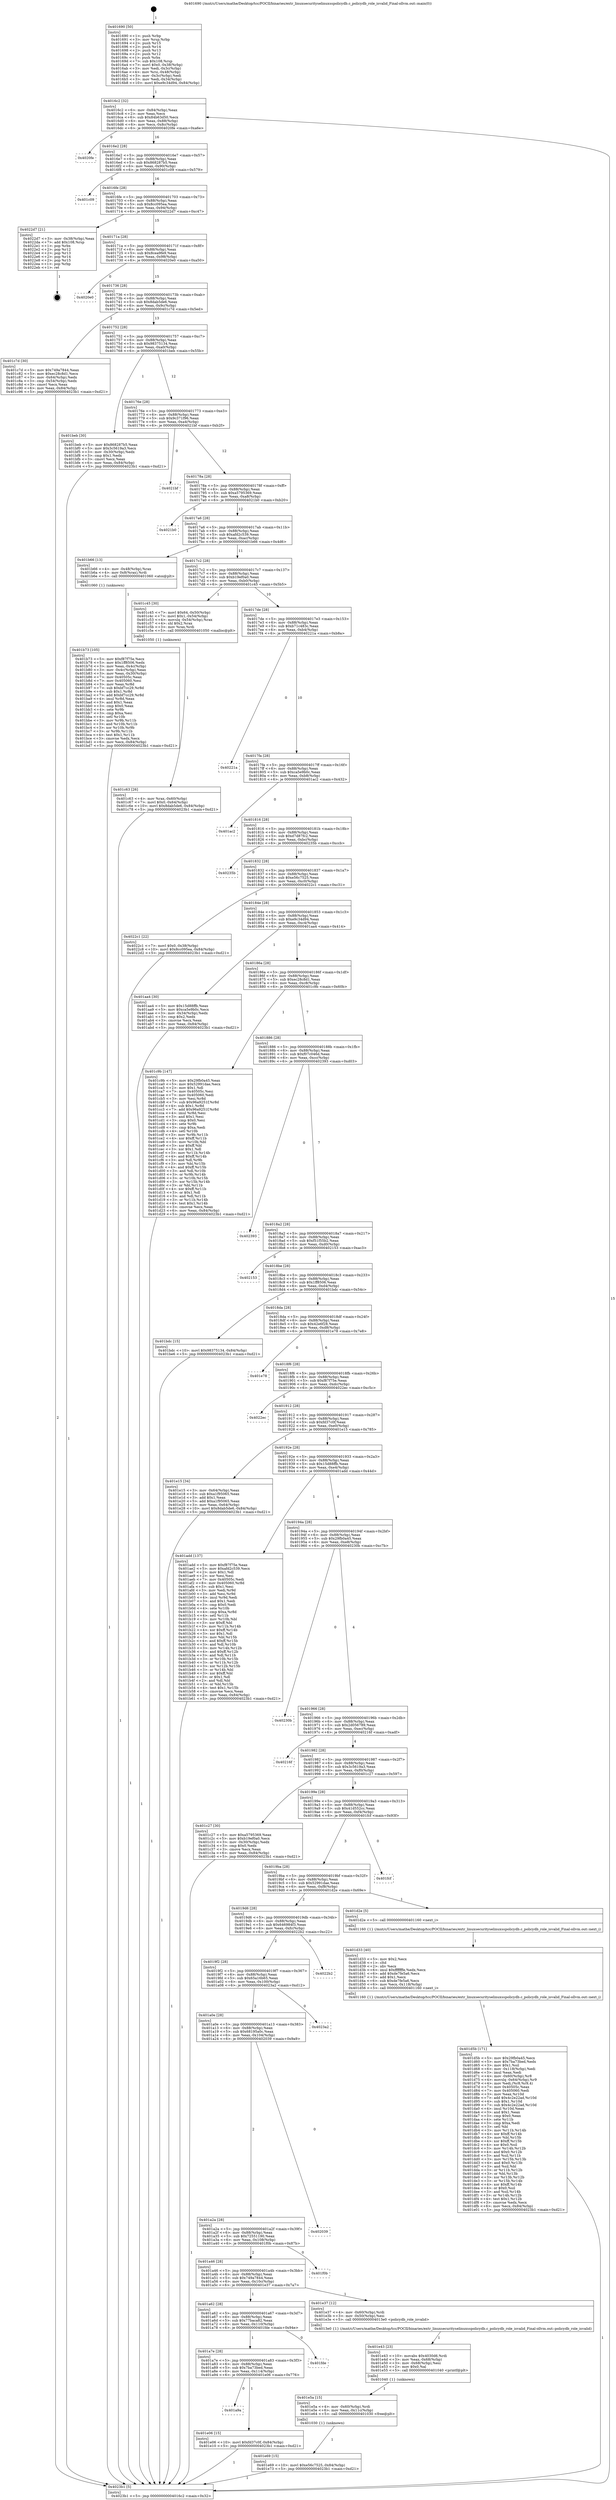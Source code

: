digraph "0x401690" {
  label = "0x401690 (/mnt/c/Users/mathe/Desktop/tcc/POCII/binaries/extr_linuxsecurityselinuxsspolicydb.c_policydb_role_isvalid_Final-ollvm.out::main(0))"
  labelloc = "t"
  node[shape=record]

  Entry [label="",width=0.3,height=0.3,shape=circle,fillcolor=black,style=filled]
  "0x4016c2" [label="{
     0x4016c2 [32]\l
     | [instrs]\l
     &nbsp;&nbsp;0x4016c2 \<+6\>: mov -0x84(%rbp),%eax\l
     &nbsp;&nbsp;0x4016c8 \<+2\>: mov %eax,%ecx\l
     &nbsp;&nbsp;0x4016ca \<+6\>: sub $0x84b63d50,%ecx\l
     &nbsp;&nbsp;0x4016d0 \<+6\>: mov %eax,-0x88(%rbp)\l
     &nbsp;&nbsp;0x4016d6 \<+6\>: mov %ecx,-0x8c(%rbp)\l
     &nbsp;&nbsp;0x4016dc \<+6\>: je 00000000004020fe \<main+0xa6e\>\l
  }"]
  "0x4020fe" [label="{
     0x4020fe\l
  }", style=dashed]
  "0x4016e2" [label="{
     0x4016e2 [28]\l
     | [instrs]\l
     &nbsp;&nbsp;0x4016e2 \<+5\>: jmp 00000000004016e7 \<main+0x57\>\l
     &nbsp;&nbsp;0x4016e7 \<+6\>: mov -0x88(%rbp),%eax\l
     &nbsp;&nbsp;0x4016ed \<+5\>: sub $0x868287b5,%eax\l
     &nbsp;&nbsp;0x4016f2 \<+6\>: mov %eax,-0x90(%rbp)\l
     &nbsp;&nbsp;0x4016f8 \<+6\>: je 0000000000401c09 \<main+0x579\>\l
  }"]
  Exit [label="",width=0.3,height=0.3,shape=circle,fillcolor=black,style=filled,peripheries=2]
  "0x401c09" [label="{
     0x401c09\l
  }", style=dashed]
  "0x4016fe" [label="{
     0x4016fe [28]\l
     | [instrs]\l
     &nbsp;&nbsp;0x4016fe \<+5\>: jmp 0000000000401703 \<main+0x73\>\l
     &nbsp;&nbsp;0x401703 \<+6\>: mov -0x88(%rbp),%eax\l
     &nbsp;&nbsp;0x401709 \<+5\>: sub $0x8cc095ea,%eax\l
     &nbsp;&nbsp;0x40170e \<+6\>: mov %eax,-0x94(%rbp)\l
     &nbsp;&nbsp;0x401714 \<+6\>: je 00000000004022d7 \<main+0xc47\>\l
  }"]
  "0x401e69" [label="{
     0x401e69 [15]\l
     | [instrs]\l
     &nbsp;&nbsp;0x401e69 \<+10\>: movl $0xe56c7525,-0x84(%rbp)\l
     &nbsp;&nbsp;0x401e73 \<+5\>: jmp 00000000004023b1 \<main+0xd21\>\l
  }"]
  "0x4022d7" [label="{
     0x4022d7 [21]\l
     | [instrs]\l
     &nbsp;&nbsp;0x4022d7 \<+3\>: mov -0x38(%rbp),%eax\l
     &nbsp;&nbsp;0x4022da \<+7\>: add $0x108,%rsp\l
     &nbsp;&nbsp;0x4022e1 \<+1\>: pop %rbx\l
     &nbsp;&nbsp;0x4022e2 \<+2\>: pop %r12\l
     &nbsp;&nbsp;0x4022e4 \<+2\>: pop %r13\l
     &nbsp;&nbsp;0x4022e6 \<+2\>: pop %r14\l
     &nbsp;&nbsp;0x4022e8 \<+2\>: pop %r15\l
     &nbsp;&nbsp;0x4022ea \<+1\>: pop %rbp\l
     &nbsp;&nbsp;0x4022eb \<+1\>: ret\l
  }"]
  "0x40171a" [label="{
     0x40171a [28]\l
     | [instrs]\l
     &nbsp;&nbsp;0x40171a \<+5\>: jmp 000000000040171f \<main+0x8f\>\l
     &nbsp;&nbsp;0x40171f \<+6\>: mov -0x88(%rbp),%eax\l
     &nbsp;&nbsp;0x401725 \<+5\>: sub $0x8cea9fe9,%eax\l
     &nbsp;&nbsp;0x40172a \<+6\>: mov %eax,-0x98(%rbp)\l
     &nbsp;&nbsp;0x401730 \<+6\>: je 00000000004020e0 \<main+0xa50\>\l
  }"]
  "0x401e5a" [label="{
     0x401e5a [15]\l
     | [instrs]\l
     &nbsp;&nbsp;0x401e5a \<+4\>: mov -0x60(%rbp),%rdi\l
     &nbsp;&nbsp;0x401e5e \<+6\>: mov %eax,-0x11c(%rbp)\l
     &nbsp;&nbsp;0x401e64 \<+5\>: call 0000000000401030 \<free@plt\>\l
     | [calls]\l
     &nbsp;&nbsp;0x401030 \{1\} (unknown)\l
  }"]
  "0x4020e0" [label="{
     0x4020e0\l
  }", style=dashed]
  "0x401736" [label="{
     0x401736 [28]\l
     | [instrs]\l
     &nbsp;&nbsp;0x401736 \<+5\>: jmp 000000000040173b \<main+0xab\>\l
     &nbsp;&nbsp;0x40173b \<+6\>: mov -0x88(%rbp),%eax\l
     &nbsp;&nbsp;0x401741 \<+5\>: sub $0x8dab5de6,%eax\l
     &nbsp;&nbsp;0x401746 \<+6\>: mov %eax,-0x9c(%rbp)\l
     &nbsp;&nbsp;0x40174c \<+6\>: je 0000000000401c7d \<main+0x5ed\>\l
  }"]
  "0x401e43" [label="{
     0x401e43 [23]\l
     | [instrs]\l
     &nbsp;&nbsp;0x401e43 \<+10\>: movabs $0x4030d6,%rdi\l
     &nbsp;&nbsp;0x401e4d \<+3\>: mov %eax,-0x68(%rbp)\l
     &nbsp;&nbsp;0x401e50 \<+3\>: mov -0x68(%rbp),%esi\l
     &nbsp;&nbsp;0x401e53 \<+2\>: mov $0x0,%al\l
     &nbsp;&nbsp;0x401e55 \<+5\>: call 0000000000401040 \<printf@plt\>\l
     | [calls]\l
     &nbsp;&nbsp;0x401040 \{1\} (unknown)\l
  }"]
  "0x401c7d" [label="{
     0x401c7d [30]\l
     | [instrs]\l
     &nbsp;&nbsp;0x401c7d \<+5\>: mov $0x749a7844,%eax\l
     &nbsp;&nbsp;0x401c82 \<+5\>: mov $0xec28c8d1,%ecx\l
     &nbsp;&nbsp;0x401c87 \<+3\>: mov -0x64(%rbp),%edx\l
     &nbsp;&nbsp;0x401c8a \<+3\>: cmp -0x54(%rbp),%edx\l
     &nbsp;&nbsp;0x401c8d \<+3\>: cmovl %ecx,%eax\l
     &nbsp;&nbsp;0x401c90 \<+6\>: mov %eax,-0x84(%rbp)\l
     &nbsp;&nbsp;0x401c96 \<+5\>: jmp 00000000004023b1 \<main+0xd21\>\l
  }"]
  "0x401752" [label="{
     0x401752 [28]\l
     | [instrs]\l
     &nbsp;&nbsp;0x401752 \<+5\>: jmp 0000000000401757 \<main+0xc7\>\l
     &nbsp;&nbsp;0x401757 \<+6\>: mov -0x88(%rbp),%eax\l
     &nbsp;&nbsp;0x40175d \<+5\>: sub $0x98375134,%eax\l
     &nbsp;&nbsp;0x401762 \<+6\>: mov %eax,-0xa0(%rbp)\l
     &nbsp;&nbsp;0x401768 \<+6\>: je 0000000000401beb \<main+0x55b\>\l
  }"]
  "0x401a9a" [label="{
     0x401a9a\l
  }", style=dashed]
  "0x401beb" [label="{
     0x401beb [30]\l
     | [instrs]\l
     &nbsp;&nbsp;0x401beb \<+5\>: mov $0x868287b5,%eax\l
     &nbsp;&nbsp;0x401bf0 \<+5\>: mov $0x3c5619a3,%ecx\l
     &nbsp;&nbsp;0x401bf5 \<+3\>: mov -0x30(%rbp),%edx\l
     &nbsp;&nbsp;0x401bf8 \<+3\>: cmp $0x1,%edx\l
     &nbsp;&nbsp;0x401bfb \<+3\>: cmovl %ecx,%eax\l
     &nbsp;&nbsp;0x401bfe \<+6\>: mov %eax,-0x84(%rbp)\l
     &nbsp;&nbsp;0x401c04 \<+5\>: jmp 00000000004023b1 \<main+0xd21\>\l
  }"]
  "0x40176e" [label="{
     0x40176e [28]\l
     | [instrs]\l
     &nbsp;&nbsp;0x40176e \<+5\>: jmp 0000000000401773 \<main+0xe3\>\l
     &nbsp;&nbsp;0x401773 \<+6\>: mov -0x88(%rbp),%eax\l
     &nbsp;&nbsp;0x401779 \<+5\>: sub $0x9c371f96,%eax\l
     &nbsp;&nbsp;0x40177e \<+6\>: mov %eax,-0xa4(%rbp)\l
     &nbsp;&nbsp;0x401784 \<+6\>: je 00000000004021bf \<main+0xb2f\>\l
  }"]
  "0x401e06" [label="{
     0x401e06 [15]\l
     | [instrs]\l
     &nbsp;&nbsp;0x401e06 \<+10\>: movl $0xfd37c0f,-0x84(%rbp)\l
     &nbsp;&nbsp;0x401e10 \<+5\>: jmp 00000000004023b1 \<main+0xd21\>\l
  }"]
  "0x4021bf" [label="{
     0x4021bf\l
  }", style=dashed]
  "0x40178a" [label="{
     0x40178a [28]\l
     | [instrs]\l
     &nbsp;&nbsp;0x40178a \<+5\>: jmp 000000000040178f \<main+0xff\>\l
     &nbsp;&nbsp;0x40178f \<+6\>: mov -0x88(%rbp),%eax\l
     &nbsp;&nbsp;0x401795 \<+5\>: sub $0xa5795369,%eax\l
     &nbsp;&nbsp;0x40179a \<+6\>: mov %eax,-0xa8(%rbp)\l
     &nbsp;&nbsp;0x4017a0 \<+6\>: je 00000000004021b0 \<main+0xb20\>\l
  }"]
  "0x401a7e" [label="{
     0x401a7e [28]\l
     | [instrs]\l
     &nbsp;&nbsp;0x401a7e \<+5\>: jmp 0000000000401a83 \<main+0x3f3\>\l
     &nbsp;&nbsp;0x401a83 \<+6\>: mov -0x88(%rbp),%eax\l
     &nbsp;&nbsp;0x401a89 \<+5\>: sub $0x7ba73bed,%eax\l
     &nbsp;&nbsp;0x401a8e \<+6\>: mov %eax,-0x114(%rbp)\l
     &nbsp;&nbsp;0x401a94 \<+6\>: je 0000000000401e06 \<main+0x776\>\l
  }"]
  "0x4021b0" [label="{
     0x4021b0\l
  }", style=dashed]
  "0x4017a6" [label="{
     0x4017a6 [28]\l
     | [instrs]\l
     &nbsp;&nbsp;0x4017a6 \<+5\>: jmp 00000000004017ab \<main+0x11b\>\l
     &nbsp;&nbsp;0x4017ab \<+6\>: mov -0x88(%rbp),%eax\l
     &nbsp;&nbsp;0x4017b1 \<+5\>: sub $0xafd2c539,%eax\l
     &nbsp;&nbsp;0x4017b6 \<+6\>: mov %eax,-0xac(%rbp)\l
     &nbsp;&nbsp;0x4017bc \<+6\>: je 0000000000401b66 \<main+0x4d6\>\l
  }"]
  "0x401fde" [label="{
     0x401fde\l
  }", style=dashed]
  "0x401b66" [label="{
     0x401b66 [13]\l
     | [instrs]\l
     &nbsp;&nbsp;0x401b66 \<+4\>: mov -0x48(%rbp),%rax\l
     &nbsp;&nbsp;0x401b6a \<+4\>: mov 0x8(%rax),%rdi\l
     &nbsp;&nbsp;0x401b6e \<+5\>: call 0000000000401060 \<atoi@plt\>\l
     | [calls]\l
     &nbsp;&nbsp;0x401060 \{1\} (unknown)\l
  }"]
  "0x4017c2" [label="{
     0x4017c2 [28]\l
     | [instrs]\l
     &nbsp;&nbsp;0x4017c2 \<+5\>: jmp 00000000004017c7 \<main+0x137\>\l
     &nbsp;&nbsp;0x4017c7 \<+6\>: mov -0x88(%rbp),%eax\l
     &nbsp;&nbsp;0x4017cd \<+5\>: sub $0xb19ef0a0,%eax\l
     &nbsp;&nbsp;0x4017d2 \<+6\>: mov %eax,-0xb0(%rbp)\l
     &nbsp;&nbsp;0x4017d8 \<+6\>: je 0000000000401c45 \<main+0x5b5\>\l
  }"]
  "0x401a62" [label="{
     0x401a62 [28]\l
     | [instrs]\l
     &nbsp;&nbsp;0x401a62 \<+5\>: jmp 0000000000401a67 \<main+0x3d7\>\l
     &nbsp;&nbsp;0x401a67 \<+6\>: mov -0x88(%rbp),%eax\l
     &nbsp;&nbsp;0x401a6d \<+5\>: sub $0x77baca82,%eax\l
     &nbsp;&nbsp;0x401a72 \<+6\>: mov %eax,-0x110(%rbp)\l
     &nbsp;&nbsp;0x401a78 \<+6\>: je 0000000000401fde \<main+0x94e\>\l
  }"]
  "0x401c45" [label="{
     0x401c45 [30]\l
     | [instrs]\l
     &nbsp;&nbsp;0x401c45 \<+7\>: movl $0x64,-0x50(%rbp)\l
     &nbsp;&nbsp;0x401c4c \<+7\>: movl $0x1,-0x54(%rbp)\l
     &nbsp;&nbsp;0x401c53 \<+4\>: movslq -0x54(%rbp),%rax\l
     &nbsp;&nbsp;0x401c57 \<+4\>: shl $0x2,%rax\l
     &nbsp;&nbsp;0x401c5b \<+3\>: mov %rax,%rdi\l
     &nbsp;&nbsp;0x401c5e \<+5\>: call 0000000000401050 \<malloc@plt\>\l
     | [calls]\l
     &nbsp;&nbsp;0x401050 \{1\} (unknown)\l
  }"]
  "0x4017de" [label="{
     0x4017de [28]\l
     | [instrs]\l
     &nbsp;&nbsp;0x4017de \<+5\>: jmp 00000000004017e3 \<main+0x153\>\l
     &nbsp;&nbsp;0x4017e3 \<+6\>: mov -0x88(%rbp),%eax\l
     &nbsp;&nbsp;0x4017e9 \<+5\>: sub $0xb71c483c,%eax\l
     &nbsp;&nbsp;0x4017ee \<+6\>: mov %eax,-0xb4(%rbp)\l
     &nbsp;&nbsp;0x4017f4 \<+6\>: je 000000000040221a \<main+0xb8a\>\l
  }"]
  "0x401e37" [label="{
     0x401e37 [12]\l
     | [instrs]\l
     &nbsp;&nbsp;0x401e37 \<+4\>: mov -0x60(%rbp),%rdi\l
     &nbsp;&nbsp;0x401e3b \<+3\>: mov -0x50(%rbp),%esi\l
     &nbsp;&nbsp;0x401e3e \<+5\>: call 00000000004013e0 \<policydb_role_isvalid\>\l
     | [calls]\l
     &nbsp;&nbsp;0x4013e0 \{1\} (/mnt/c/Users/mathe/Desktop/tcc/POCII/binaries/extr_linuxsecurityselinuxsspolicydb.c_policydb_role_isvalid_Final-ollvm.out::policydb_role_isvalid)\l
  }"]
  "0x40221a" [label="{
     0x40221a\l
  }", style=dashed]
  "0x4017fa" [label="{
     0x4017fa [28]\l
     | [instrs]\l
     &nbsp;&nbsp;0x4017fa \<+5\>: jmp 00000000004017ff \<main+0x16f\>\l
     &nbsp;&nbsp;0x4017ff \<+6\>: mov -0x88(%rbp),%eax\l
     &nbsp;&nbsp;0x401805 \<+5\>: sub $0xca5e9b0c,%eax\l
     &nbsp;&nbsp;0x40180a \<+6\>: mov %eax,-0xb8(%rbp)\l
     &nbsp;&nbsp;0x401810 \<+6\>: je 0000000000401ac2 \<main+0x432\>\l
  }"]
  "0x401a46" [label="{
     0x401a46 [28]\l
     | [instrs]\l
     &nbsp;&nbsp;0x401a46 \<+5\>: jmp 0000000000401a4b \<main+0x3bb\>\l
     &nbsp;&nbsp;0x401a4b \<+6\>: mov -0x88(%rbp),%eax\l
     &nbsp;&nbsp;0x401a51 \<+5\>: sub $0x749a7844,%eax\l
     &nbsp;&nbsp;0x401a56 \<+6\>: mov %eax,-0x10c(%rbp)\l
     &nbsp;&nbsp;0x401a5c \<+6\>: je 0000000000401e37 \<main+0x7a7\>\l
  }"]
  "0x401ac2" [label="{
     0x401ac2\l
  }", style=dashed]
  "0x401816" [label="{
     0x401816 [28]\l
     | [instrs]\l
     &nbsp;&nbsp;0x401816 \<+5\>: jmp 000000000040181b \<main+0x18b\>\l
     &nbsp;&nbsp;0x40181b \<+6\>: mov -0x88(%rbp),%eax\l
     &nbsp;&nbsp;0x401821 \<+5\>: sub $0xd7d87fc2,%eax\l
     &nbsp;&nbsp;0x401826 \<+6\>: mov %eax,-0xbc(%rbp)\l
     &nbsp;&nbsp;0x40182c \<+6\>: je 000000000040235b \<main+0xccb\>\l
  }"]
  "0x401f0b" [label="{
     0x401f0b\l
  }", style=dashed]
  "0x40235b" [label="{
     0x40235b\l
  }", style=dashed]
  "0x401832" [label="{
     0x401832 [28]\l
     | [instrs]\l
     &nbsp;&nbsp;0x401832 \<+5\>: jmp 0000000000401837 \<main+0x1a7\>\l
     &nbsp;&nbsp;0x401837 \<+6\>: mov -0x88(%rbp),%eax\l
     &nbsp;&nbsp;0x40183d \<+5\>: sub $0xe56c7525,%eax\l
     &nbsp;&nbsp;0x401842 \<+6\>: mov %eax,-0xc0(%rbp)\l
     &nbsp;&nbsp;0x401848 \<+6\>: je 00000000004022c1 \<main+0xc31\>\l
  }"]
  "0x401a2a" [label="{
     0x401a2a [28]\l
     | [instrs]\l
     &nbsp;&nbsp;0x401a2a \<+5\>: jmp 0000000000401a2f \<main+0x39f\>\l
     &nbsp;&nbsp;0x401a2f \<+6\>: mov -0x88(%rbp),%eax\l
     &nbsp;&nbsp;0x401a35 \<+5\>: sub $0x72551190,%eax\l
     &nbsp;&nbsp;0x401a3a \<+6\>: mov %eax,-0x108(%rbp)\l
     &nbsp;&nbsp;0x401a40 \<+6\>: je 0000000000401f0b \<main+0x87b\>\l
  }"]
  "0x4022c1" [label="{
     0x4022c1 [22]\l
     | [instrs]\l
     &nbsp;&nbsp;0x4022c1 \<+7\>: movl $0x0,-0x38(%rbp)\l
     &nbsp;&nbsp;0x4022c8 \<+10\>: movl $0x8cc095ea,-0x84(%rbp)\l
     &nbsp;&nbsp;0x4022d2 \<+5\>: jmp 00000000004023b1 \<main+0xd21\>\l
  }"]
  "0x40184e" [label="{
     0x40184e [28]\l
     | [instrs]\l
     &nbsp;&nbsp;0x40184e \<+5\>: jmp 0000000000401853 \<main+0x1c3\>\l
     &nbsp;&nbsp;0x401853 \<+6\>: mov -0x88(%rbp),%eax\l
     &nbsp;&nbsp;0x401859 \<+5\>: sub $0xe9c34d94,%eax\l
     &nbsp;&nbsp;0x40185e \<+6\>: mov %eax,-0xc4(%rbp)\l
     &nbsp;&nbsp;0x401864 \<+6\>: je 0000000000401aa4 \<main+0x414\>\l
  }"]
  "0x402039" [label="{
     0x402039\l
  }", style=dashed]
  "0x401aa4" [label="{
     0x401aa4 [30]\l
     | [instrs]\l
     &nbsp;&nbsp;0x401aa4 \<+5\>: mov $0x15d88ffb,%eax\l
     &nbsp;&nbsp;0x401aa9 \<+5\>: mov $0xca5e9b0c,%ecx\l
     &nbsp;&nbsp;0x401aae \<+3\>: mov -0x34(%rbp),%edx\l
     &nbsp;&nbsp;0x401ab1 \<+3\>: cmp $0x2,%edx\l
     &nbsp;&nbsp;0x401ab4 \<+3\>: cmovne %ecx,%eax\l
     &nbsp;&nbsp;0x401ab7 \<+6\>: mov %eax,-0x84(%rbp)\l
     &nbsp;&nbsp;0x401abd \<+5\>: jmp 00000000004023b1 \<main+0xd21\>\l
  }"]
  "0x40186a" [label="{
     0x40186a [28]\l
     | [instrs]\l
     &nbsp;&nbsp;0x40186a \<+5\>: jmp 000000000040186f \<main+0x1df\>\l
     &nbsp;&nbsp;0x40186f \<+6\>: mov -0x88(%rbp),%eax\l
     &nbsp;&nbsp;0x401875 \<+5\>: sub $0xec28c8d1,%eax\l
     &nbsp;&nbsp;0x40187a \<+6\>: mov %eax,-0xc8(%rbp)\l
     &nbsp;&nbsp;0x401880 \<+6\>: je 0000000000401c9b \<main+0x60b\>\l
  }"]
  "0x4023b1" [label="{
     0x4023b1 [5]\l
     | [instrs]\l
     &nbsp;&nbsp;0x4023b1 \<+5\>: jmp 00000000004016c2 \<main+0x32\>\l
  }"]
  "0x401690" [label="{
     0x401690 [50]\l
     | [instrs]\l
     &nbsp;&nbsp;0x401690 \<+1\>: push %rbp\l
     &nbsp;&nbsp;0x401691 \<+3\>: mov %rsp,%rbp\l
     &nbsp;&nbsp;0x401694 \<+2\>: push %r15\l
     &nbsp;&nbsp;0x401696 \<+2\>: push %r14\l
     &nbsp;&nbsp;0x401698 \<+2\>: push %r13\l
     &nbsp;&nbsp;0x40169a \<+2\>: push %r12\l
     &nbsp;&nbsp;0x40169c \<+1\>: push %rbx\l
     &nbsp;&nbsp;0x40169d \<+7\>: sub $0x108,%rsp\l
     &nbsp;&nbsp;0x4016a4 \<+7\>: movl $0x0,-0x38(%rbp)\l
     &nbsp;&nbsp;0x4016ab \<+3\>: mov %edi,-0x3c(%rbp)\l
     &nbsp;&nbsp;0x4016ae \<+4\>: mov %rsi,-0x48(%rbp)\l
     &nbsp;&nbsp;0x4016b2 \<+3\>: mov -0x3c(%rbp),%edi\l
     &nbsp;&nbsp;0x4016b5 \<+3\>: mov %edi,-0x34(%rbp)\l
     &nbsp;&nbsp;0x4016b8 \<+10\>: movl $0xe9c34d94,-0x84(%rbp)\l
  }"]
  "0x401a0e" [label="{
     0x401a0e [28]\l
     | [instrs]\l
     &nbsp;&nbsp;0x401a0e \<+5\>: jmp 0000000000401a13 \<main+0x383\>\l
     &nbsp;&nbsp;0x401a13 \<+6\>: mov -0x88(%rbp),%eax\l
     &nbsp;&nbsp;0x401a19 \<+5\>: sub $0x68195a0c,%eax\l
     &nbsp;&nbsp;0x401a1e \<+6\>: mov %eax,-0x104(%rbp)\l
     &nbsp;&nbsp;0x401a24 \<+6\>: je 0000000000402039 \<main+0x9a9\>\l
  }"]
  "0x401c9b" [label="{
     0x401c9b [147]\l
     | [instrs]\l
     &nbsp;&nbsp;0x401c9b \<+5\>: mov $0x29fb0a45,%eax\l
     &nbsp;&nbsp;0x401ca0 \<+5\>: mov $0x52991dae,%ecx\l
     &nbsp;&nbsp;0x401ca5 \<+2\>: mov $0x1,%dl\l
     &nbsp;&nbsp;0x401ca7 \<+7\>: mov 0x40505c,%esi\l
     &nbsp;&nbsp;0x401cae \<+7\>: mov 0x405060,%edi\l
     &nbsp;&nbsp;0x401cb5 \<+3\>: mov %esi,%r8d\l
     &nbsp;&nbsp;0x401cb8 \<+7\>: sub $0x96a9251f,%r8d\l
     &nbsp;&nbsp;0x401cbf \<+4\>: sub $0x1,%r8d\l
     &nbsp;&nbsp;0x401cc3 \<+7\>: add $0x96a9251f,%r8d\l
     &nbsp;&nbsp;0x401cca \<+4\>: imul %r8d,%esi\l
     &nbsp;&nbsp;0x401cce \<+3\>: and $0x1,%esi\l
     &nbsp;&nbsp;0x401cd1 \<+3\>: cmp $0x0,%esi\l
     &nbsp;&nbsp;0x401cd4 \<+4\>: sete %r9b\l
     &nbsp;&nbsp;0x401cd8 \<+3\>: cmp $0xa,%edi\l
     &nbsp;&nbsp;0x401cdb \<+4\>: setl %r10b\l
     &nbsp;&nbsp;0x401cdf \<+3\>: mov %r9b,%r11b\l
     &nbsp;&nbsp;0x401ce2 \<+4\>: xor $0xff,%r11b\l
     &nbsp;&nbsp;0x401ce6 \<+3\>: mov %r10b,%bl\l
     &nbsp;&nbsp;0x401ce9 \<+3\>: xor $0xff,%bl\l
     &nbsp;&nbsp;0x401cec \<+3\>: xor $0x1,%dl\l
     &nbsp;&nbsp;0x401cef \<+3\>: mov %r11b,%r14b\l
     &nbsp;&nbsp;0x401cf2 \<+4\>: and $0xff,%r14b\l
     &nbsp;&nbsp;0x401cf6 \<+3\>: and %dl,%r9b\l
     &nbsp;&nbsp;0x401cf9 \<+3\>: mov %bl,%r15b\l
     &nbsp;&nbsp;0x401cfc \<+4\>: and $0xff,%r15b\l
     &nbsp;&nbsp;0x401d00 \<+3\>: and %dl,%r10b\l
     &nbsp;&nbsp;0x401d03 \<+3\>: or %r9b,%r14b\l
     &nbsp;&nbsp;0x401d06 \<+3\>: or %r10b,%r15b\l
     &nbsp;&nbsp;0x401d09 \<+3\>: xor %r15b,%r14b\l
     &nbsp;&nbsp;0x401d0c \<+3\>: or %bl,%r11b\l
     &nbsp;&nbsp;0x401d0f \<+4\>: xor $0xff,%r11b\l
     &nbsp;&nbsp;0x401d13 \<+3\>: or $0x1,%dl\l
     &nbsp;&nbsp;0x401d16 \<+3\>: and %dl,%r11b\l
     &nbsp;&nbsp;0x401d19 \<+3\>: or %r11b,%r14b\l
     &nbsp;&nbsp;0x401d1c \<+4\>: test $0x1,%r14b\l
     &nbsp;&nbsp;0x401d20 \<+3\>: cmovne %ecx,%eax\l
     &nbsp;&nbsp;0x401d23 \<+6\>: mov %eax,-0x84(%rbp)\l
     &nbsp;&nbsp;0x401d29 \<+5\>: jmp 00000000004023b1 \<main+0xd21\>\l
  }"]
  "0x401886" [label="{
     0x401886 [28]\l
     | [instrs]\l
     &nbsp;&nbsp;0x401886 \<+5\>: jmp 000000000040188b \<main+0x1fb\>\l
     &nbsp;&nbsp;0x40188b \<+6\>: mov -0x88(%rbp),%eax\l
     &nbsp;&nbsp;0x401891 \<+5\>: sub $0xf07c046d,%eax\l
     &nbsp;&nbsp;0x401896 \<+6\>: mov %eax,-0xcc(%rbp)\l
     &nbsp;&nbsp;0x40189c \<+6\>: je 0000000000402393 \<main+0xd03\>\l
  }"]
  "0x4023a2" [label="{
     0x4023a2\l
  }", style=dashed]
  "0x402393" [label="{
     0x402393\l
  }", style=dashed]
  "0x4018a2" [label="{
     0x4018a2 [28]\l
     | [instrs]\l
     &nbsp;&nbsp;0x4018a2 \<+5\>: jmp 00000000004018a7 \<main+0x217\>\l
     &nbsp;&nbsp;0x4018a7 \<+6\>: mov -0x88(%rbp),%eax\l
     &nbsp;&nbsp;0x4018ad \<+5\>: sub $0xf51f55b2,%eax\l
     &nbsp;&nbsp;0x4018b2 \<+6\>: mov %eax,-0xd0(%rbp)\l
     &nbsp;&nbsp;0x4018b8 \<+6\>: je 0000000000402153 \<main+0xac3\>\l
  }"]
  "0x4019f2" [label="{
     0x4019f2 [28]\l
     | [instrs]\l
     &nbsp;&nbsp;0x4019f2 \<+5\>: jmp 00000000004019f7 \<main+0x367\>\l
     &nbsp;&nbsp;0x4019f7 \<+6\>: mov -0x88(%rbp),%eax\l
     &nbsp;&nbsp;0x4019fd \<+5\>: sub $0x65a16b65,%eax\l
     &nbsp;&nbsp;0x401a02 \<+6\>: mov %eax,-0x100(%rbp)\l
     &nbsp;&nbsp;0x401a08 \<+6\>: je 00000000004023a2 \<main+0xd12\>\l
  }"]
  "0x402153" [label="{
     0x402153\l
  }", style=dashed]
  "0x4018be" [label="{
     0x4018be [28]\l
     | [instrs]\l
     &nbsp;&nbsp;0x4018be \<+5\>: jmp 00000000004018c3 \<main+0x233\>\l
     &nbsp;&nbsp;0x4018c3 \<+6\>: mov -0x88(%rbp),%eax\l
     &nbsp;&nbsp;0x4018c9 \<+5\>: sub $0x1ff8506,%eax\l
     &nbsp;&nbsp;0x4018ce \<+6\>: mov %eax,-0xd4(%rbp)\l
     &nbsp;&nbsp;0x4018d4 \<+6\>: je 0000000000401bdc \<main+0x54c\>\l
  }"]
  "0x4022b2" [label="{
     0x4022b2\l
  }", style=dashed]
  "0x401bdc" [label="{
     0x401bdc [15]\l
     | [instrs]\l
     &nbsp;&nbsp;0x401bdc \<+10\>: movl $0x98375134,-0x84(%rbp)\l
     &nbsp;&nbsp;0x401be6 \<+5\>: jmp 00000000004023b1 \<main+0xd21\>\l
  }"]
  "0x4018da" [label="{
     0x4018da [28]\l
     | [instrs]\l
     &nbsp;&nbsp;0x4018da \<+5\>: jmp 00000000004018df \<main+0x24f\>\l
     &nbsp;&nbsp;0x4018df \<+6\>: mov -0x88(%rbp),%eax\l
     &nbsp;&nbsp;0x4018e5 \<+5\>: sub $0x42e6f28,%eax\l
     &nbsp;&nbsp;0x4018ea \<+6\>: mov %eax,-0xd8(%rbp)\l
     &nbsp;&nbsp;0x4018f0 \<+6\>: je 0000000000401e78 \<main+0x7e8\>\l
  }"]
  "0x401d5b" [label="{
     0x401d5b [171]\l
     | [instrs]\l
     &nbsp;&nbsp;0x401d5b \<+5\>: mov $0x29fb0a45,%ecx\l
     &nbsp;&nbsp;0x401d60 \<+5\>: mov $0x7ba73bed,%edx\l
     &nbsp;&nbsp;0x401d65 \<+3\>: mov $0x1,%sil\l
     &nbsp;&nbsp;0x401d68 \<+6\>: mov -0x118(%rbp),%edi\l
     &nbsp;&nbsp;0x401d6e \<+3\>: imul %eax,%edi\l
     &nbsp;&nbsp;0x401d71 \<+4\>: mov -0x60(%rbp),%r8\l
     &nbsp;&nbsp;0x401d75 \<+4\>: movslq -0x64(%rbp),%r9\l
     &nbsp;&nbsp;0x401d79 \<+4\>: mov %edi,(%r8,%r9,4)\l
     &nbsp;&nbsp;0x401d7d \<+7\>: mov 0x40505c,%eax\l
     &nbsp;&nbsp;0x401d84 \<+7\>: mov 0x405060,%edi\l
     &nbsp;&nbsp;0x401d8b \<+3\>: mov %eax,%r10d\l
     &nbsp;&nbsp;0x401d8e \<+7\>: add $0x4c2e22ad,%r10d\l
     &nbsp;&nbsp;0x401d95 \<+4\>: sub $0x1,%r10d\l
     &nbsp;&nbsp;0x401d99 \<+7\>: sub $0x4c2e22ad,%r10d\l
     &nbsp;&nbsp;0x401da0 \<+4\>: imul %r10d,%eax\l
     &nbsp;&nbsp;0x401da4 \<+3\>: and $0x1,%eax\l
     &nbsp;&nbsp;0x401da7 \<+3\>: cmp $0x0,%eax\l
     &nbsp;&nbsp;0x401daa \<+4\>: sete %r11b\l
     &nbsp;&nbsp;0x401dae \<+3\>: cmp $0xa,%edi\l
     &nbsp;&nbsp;0x401db1 \<+3\>: setl %bl\l
     &nbsp;&nbsp;0x401db4 \<+3\>: mov %r11b,%r14b\l
     &nbsp;&nbsp;0x401db7 \<+4\>: xor $0xff,%r14b\l
     &nbsp;&nbsp;0x401dbb \<+3\>: mov %bl,%r15b\l
     &nbsp;&nbsp;0x401dbe \<+4\>: xor $0xff,%r15b\l
     &nbsp;&nbsp;0x401dc2 \<+4\>: xor $0x0,%sil\l
     &nbsp;&nbsp;0x401dc6 \<+3\>: mov %r14b,%r12b\l
     &nbsp;&nbsp;0x401dc9 \<+4\>: and $0x0,%r12b\l
     &nbsp;&nbsp;0x401dcd \<+3\>: and %sil,%r11b\l
     &nbsp;&nbsp;0x401dd0 \<+3\>: mov %r15b,%r13b\l
     &nbsp;&nbsp;0x401dd3 \<+4\>: and $0x0,%r13b\l
     &nbsp;&nbsp;0x401dd7 \<+3\>: and %sil,%bl\l
     &nbsp;&nbsp;0x401dda \<+3\>: or %r11b,%r12b\l
     &nbsp;&nbsp;0x401ddd \<+3\>: or %bl,%r13b\l
     &nbsp;&nbsp;0x401de0 \<+3\>: xor %r13b,%r12b\l
     &nbsp;&nbsp;0x401de3 \<+3\>: or %r15b,%r14b\l
     &nbsp;&nbsp;0x401de6 \<+4\>: xor $0xff,%r14b\l
     &nbsp;&nbsp;0x401dea \<+4\>: or $0x0,%sil\l
     &nbsp;&nbsp;0x401dee \<+3\>: and %sil,%r14b\l
     &nbsp;&nbsp;0x401df1 \<+3\>: or %r14b,%r12b\l
     &nbsp;&nbsp;0x401df4 \<+4\>: test $0x1,%r12b\l
     &nbsp;&nbsp;0x401df8 \<+3\>: cmovne %edx,%ecx\l
     &nbsp;&nbsp;0x401dfb \<+6\>: mov %ecx,-0x84(%rbp)\l
     &nbsp;&nbsp;0x401e01 \<+5\>: jmp 00000000004023b1 \<main+0xd21\>\l
  }"]
  "0x401e78" [label="{
     0x401e78\l
  }", style=dashed]
  "0x4018f6" [label="{
     0x4018f6 [28]\l
     | [instrs]\l
     &nbsp;&nbsp;0x4018f6 \<+5\>: jmp 00000000004018fb \<main+0x26b\>\l
     &nbsp;&nbsp;0x4018fb \<+6\>: mov -0x88(%rbp),%eax\l
     &nbsp;&nbsp;0x401901 \<+5\>: sub $0xf87f75e,%eax\l
     &nbsp;&nbsp;0x401906 \<+6\>: mov %eax,-0xdc(%rbp)\l
     &nbsp;&nbsp;0x40190c \<+6\>: je 00000000004022ec \<main+0xc5c\>\l
  }"]
  "0x401d33" [label="{
     0x401d33 [40]\l
     | [instrs]\l
     &nbsp;&nbsp;0x401d33 \<+5\>: mov $0x2,%ecx\l
     &nbsp;&nbsp;0x401d38 \<+1\>: cltd\l
     &nbsp;&nbsp;0x401d39 \<+2\>: idiv %ecx\l
     &nbsp;&nbsp;0x401d3b \<+6\>: imul $0xfffffffe,%edx,%ecx\l
     &nbsp;&nbsp;0x401d41 \<+6\>: add $0xde7fe5a6,%ecx\l
     &nbsp;&nbsp;0x401d47 \<+3\>: add $0x1,%ecx\l
     &nbsp;&nbsp;0x401d4a \<+6\>: sub $0xde7fe5a6,%ecx\l
     &nbsp;&nbsp;0x401d50 \<+6\>: mov %ecx,-0x118(%rbp)\l
     &nbsp;&nbsp;0x401d56 \<+5\>: call 0000000000401160 \<next_i\>\l
     | [calls]\l
     &nbsp;&nbsp;0x401160 \{1\} (/mnt/c/Users/mathe/Desktop/tcc/POCII/binaries/extr_linuxsecurityselinuxsspolicydb.c_policydb_role_isvalid_Final-ollvm.out::next_i)\l
  }"]
  "0x4022ec" [label="{
     0x4022ec\l
  }", style=dashed]
  "0x401912" [label="{
     0x401912 [28]\l
     | [instrs]\l
     &nbsp;&nbsp;0x401912 \<+5\>: jmp 0000000000401917 \<main+0x287\>\l
     &nbsp;&nbsp;0x401917 \<+6\>: mov -0x88(%rbp),%eax\l
     &nbsp;&nbsp;0x40191d \<+5\>: sub $0xfd37c0f,%eax\l
     &nbsp;&nbsp;0x401922 \<+6\>: mov %eax,-0xe0(%rbp)\l
     &nbsp;&nbsp;0x401928 \<+6\>: je 0000000000401e15 \<main+0x785\>\l
  }"]
  "0x4019d6" [label="{
     0x4019d6 [28]\l
     | [instrs]\l
     &nbsp;&nbsp;0x4019d6 \<+5\>: jmp 00000000004019db \<main+0x34b\>\l
     &nbsp;&nbsp;0x4019db \<+6\>: mov -0x88(%rbp),%eax\l
     &nbsp;&nbsp;0x4019e1 \<+5\>: sub $0x646984f3,%eax\l
     &nbsp;&nbsp;0x4019e6 \<+6\>: mov %eax,-0xfc(%rbp)\l
     &nbsp;&nbsp;0x4019ec \<+6\>: je 00000000004022b2 \<main+0xc22\>\l
  }"]
  "0x401e15" [label="{
     0x401e15 [34]\l
     | [instrs]\l
     &nbsp;&nbsp;0x401e15 \<+3\>: mov -0x64(%rbp),%eax\l
     &nbsp;&nbsp;0x401e18 \<+5\>: sub $0xa1f95065,%eax\l
     &nbsp;&nbsp;0x401e1d \<+3\>: add $0x1,%eax\l
     &nbsp;&nbsp;0x401e20 \<+5\>: add $0xa1f95065,%eax\l
     &nbsp;&nbsp;0x401e25 \<+3\>: mov %eax,-0x64(%rbp)\l
     &nbsp;&nbsp;0x401e28 \<+10\>: movl $0x8dab5de6,-0x84(%rbp)\l
     &nbsp;&nbsp;0x401e32 \<+5\>: jmp 00000000004023b1 \<main+0xd21\>\l
  }"]
  "0x40192e" [label="{
     0x40192e [28]\l
     | [instrs]\l
     &nbsp;&nbsp;0x40192e \<+5\>: jmp 0000000000401933 \<main+0x2a3\>\l
     &nbsp;&nbsp;0x401933 \<+6\>: mov -0x88(%rbp),%eax\l
     &nbsp;&nbsp;0x401939 \<+5\>: sub $0x15d88ffb,%eax\l
     &nbsp;&nbsp;0x40193e \<+6\>: mov %eax,-0xe4(%rbp)\l
     &nbsp;&nbsp;0x401944 \<+6\>: je 0000000000401add \<main+0x44d\>\l
  }"]
  "0x401d2e" [label="{
     0x401d2e [5]\l
     | [instrs]\l
     &nbsp;&nbsp;0x401d2e \<+5\>: call 0000000000401160 \<next_i\>\l
     | [calls]\l
     &nbsp;&nbsp;0x401160 \{1\} (/mnt/c/Users/mathe/Desktop/tcc/POCII/binaries/extr_linuxsecurityselinuxsspolicydb.c_policydb_role_isvalid_Final-ollvm.out::next_i)\l
  }"]
  "0x401add" [label="{
     0x401add [137]\l
     | [instrs]\l
     &nbsp;&nbsp;0x401add \<+5\>: mov $0xf87f75e,%eax\l
     &nbsp;&nbsp;0x401ae2 \<+5\>: mov $0xafd2c539,%ecx\l
     &nbsp;&nbsp;0x401ae7 \<+2\>: mov $0x1,%dl\l
     &nbsp;&nbsp;0x401ae9 \<+2\>: xor %esi,%esi\l
     &nbsp;&nbsp;0x401aeb \<+7\>: mov 0x40505c,%edi\l
     &nbsp;&nbsp;0x401af2 \<+8\>: mov 0x405060,%r8d\l
     &nbsp;&nbsp;0x401afa \<+3\>: sub $0x1,%esi\l
     &nbsp;&nbsp;0x401afd \<+3\>: mov %edi,%r9d\l
     &nbsp;&nbsp;0x401b00 \<+3\>: add %esi,%r9d\l
     &nbsp;&nbsp;0x401b03 \<+4\>: imul %r9d,%edi\l
     &nbsp;&nbsp;0x401b07 \<+3\>: and $0x1,%edi\l
     &nbsp;&nbsp;0x401b0a \<+3\>: cmp $0x0,%edi\l
     &nbsp;&nbsp;0x401b0d \<+4\>: sete %r10b\l
     &nbsp;&nbsp;0x401b11 \<+4\>: cmp $0xa,%r8d\l
     &nbsp;&nbsp;0x401b15 \<+4\>: setl %r11b\l
     &nbsp;&nbsp;0x401b19 \<+3\>: mov %r10b,%bl\l
     &nbsp;&nbsp;0x401b1c \<+3\>: xor $0xff,%bl\l
     &nbsp;&nbsp;0x401b1f \<+3\>: mov %r11b,%r14b\l
     &nbsp;&nbsp;0x401b22 \<+4\>: xor $0xff,%r14b\l
     &nbsp;&nbsp;0x401b26 \<+3\>: xor $0x1,%dl\l
     &nbsp;&nbsp;0x401b29 \<+3\>: mov %bl,%r15b\l
     &nbsp;&nbsp;0x401b2c \<+4\>: and $0xff,%r15b\l
     &nbsp;&nbsp;0x401b30 \<+3\>: and %dl,%r10b\l
     &nbsp;&nbsp;0x401b33 \<+3\>: mov %r14b,%r12b\l
     &nbsp;&nbsp;0x401b36 \<+4\>: and $0xff,%r12b\l
     &nbsp;&nbsp;0x401b3a \<+3\>: and %dl,%r11b\l
     &nbsp;&nbsp;0x401b3d \<+3\>: or %r10b,%r15b\l
     &nbsp;&nbsp;0x401b40 \<+3\>: or %r11b,%r12b\l
     &nbsp;&nbsp;0x401b43 \<+3\>: xor %r12b,%r15b\l
     &nbsp;&nbsp;0x401b46 \<+3\>: or %r14b,%bl\l
     &nbsp;&nbsp;0x401b49 \<+3\>: xor $0xff,%bl\l
     &nbsp;&nbsp;0x401b4c \<+3\>: or $0x1,%dl\l
     &nbsp;&nbsp;0x401b4f \<+2\>: and %dl,%bl\l
     &nbsp;&nbsp;0x401b51 \<+3\>: or %bl,%r15b\l
     &nbsp;&nbsp;0x401b54 \<+4\>: test $0x1,%r15b\l
     &nbsp;&nbsp;0x401b58 \<+3\>: cmovne %ecx,%eax\l
     &nbsp;&nbsp;0x401b5b \<+6\>: mov %eax,-0x84(%rbp)\l
     &nbsp;&nbsp;0x401b61 \<+5\>: jmp 00000000004023b1 \<main+0xd21\>\l
  }"]
  "0x40194a" [label="{
     0x40194a [28]\l
     | [instrs]\l
     &nbsp;&nbsp;0x40194a \<+5\>: jmp 000000000040194f \<main+0x2bf\>\l
     &nbsp;&nbsp;0x40194f \<+6\>: mov -0x88(%rbp),%eax\l
     &nbsp;&nbsp;0x401955 \<+5\>: sub $0x29fb0a45,%eax\l
     &nbsp;&nbsp;0x40195a \<+6\>: mov %eax,-0xe8(%rbp)\l
     &nbsp;&nbsp;0x401960 \<+6\>: je 000000000040230b \<main+0xc7b\>\l
  }"]
  "0x401b73" [label="{
     0x401b73 [105]\l
     | [instrs]\l
     &nbsp;&nbsp;0x401b73 \<+5\>: mov $0xf87f75e,%ecx\l
     &nbsp;&nbsp;0x401b78 \<+5\>: mov $0x1ff8506,%edx\l
     &nbsp;&nbsp;0x401b7d \<+3\>: mov %eax,-0x4c(%rbp)\l
     &nbsp;&nbsp;0x401b80 \<+3\>: mov -0x4c(%rbp),%eax\l
     &nbsp;&nbsp;0x401b83 \<+3\>: mov %eax,-0x30(%rbp)\l
     &nbsp;&nbsp;0x401b86 \<+7\>: mov 0x40505c,%eax\l
     &nbsp;&nbsp;0x401b8d \<+7\>: mov 0x405060,%esi\l
     &nbsp;&nbsp;0x401b94 \<+3\>: mov %eax,%r8d\l
     &nbsp;&nbsp;0x401b97 \<+7\>: sub $0xbf7cc29,%r8d\l
     &nbsp;&nbsp;0x401b9e \<+4\>: sub $0x1,%r8d\l
     &nbsp;&nbsp;0x401ba2 \<+7\>: add $0xbf7cc29,%r8d\l
     &nbsp;&nbsp;0x401ba9 \<+4\>: imul %r8d,%eax\l
     &nbsp;&nbsp;0x401bad \<+3\>: and $0x1,%eax\l
     &nbsp;&nbsp;0x401bb0 \<+3\>: cmp $0x0,%eax\l
     &nbsp;&nbsp;0x401bb3 \<+4\>: sete %r9b\l
     &nbsp;&nbsp;0x401bb7 \<+3\>: cmp $0xa,%esi\l
     &nbsp;&nbsp;0x401bba \<+4\>: setl %r10b\l
     &nbsp;&nbsp;0x401bbe \<+3\>: mov %r9b,%r11b\l
     &nbsp;&nbsp;0x401bc1 \<+3\>: and %r10b,%r11b\l
     &nbsp;&nbsp;0x401bc4 \<+3\>: xor %r10b,%r9b\l
     &nbsp;&nbsp;0x401bc7 \<+3\>: or %r9b,%r11b\l
     &nbsp;&nbsp;0x401bca \<+4\>: test $0x1,%r11b\l
     &nbsp;&nbsp;0x401bce \<+3\>: cmovne %edx,%ecx\l
     &nbsp;&nbsp;0x401bd1 \<+6\>: mov %ecx,-0x84(%rbp)\l
     &nbsp;&nbsp;0x401bd7 \<+5\>: jmp 00000000004023b1 \<main+0xd21\>\l
  }"]
  "0x4019ba" [label="{
     0x4019ba [28]\l
     | [instrs]\l
     &nbsp;&nbsp;0x4019ba \<+5\>: jmp 00000000004019bf \<main+0x32f\>\l
     &nbsp;&nbsp;0x4019bf \<+6\>: mov -0x88(%rbp),%eax\l
     &nbsp;&nbsp;0x4019c5 \<+5\>: sub $0x52991dae,%eax\l
     &nbsp;&nbsp;0x4019ca \<+6\>: mov %eax,-0xf8(%rbp)\l
     &nbsp;&nbsp;0x4019d0 \<+6\>: je 0000000000401d2e \<main+0x69e\>\l
  }"]
  "0x40230b" [label="{
     0x40230b\l
  }", style=dashed]
  "0x401966" [label="{
     0x401966 [28]\l
     | [instrs]\l
     &nbsp;&nbsp;0x401966 \<+5\>: jmp 000000000040196b \<main+0x2db\>\l
     &nbsp;&nbsp;0x40196b \<+6\>: mov -0x88(%rbp),%eax\l
     &nbsp;&nbsp;0x401971 \<+5\>: sub $0x2d056789,%eax\l
     &nbsp;&nbsp;0x401976 \<+6\>: mov %eax,-0xec(%rbp)\l
     &nbsp;&nbsp;0x40197c \<+6\>: je 000000000040216f \<main+0xadf\>\l
  }"]
  "0x401fcf" [label="{
     0x401fcf\l
  }", style=dashed]
  "0x40216f" [label="{
     0x40216f\l
  }", style=dashed]
  "0x401982" [label="{
     0x401982 [28]\l
     | [instrs]\l
     &nbsp;&nbsp;0x401982 \<+5\>: jmp 0000000000401987 \<main+0x2f7\>\l
     &nbsp;&nbsp;0x401987 \<+6\>: mov -0x88(%rbp),%eax\l
     &nbsp;&nbsp;0x40198d \<+5\>: sub $0x3c5619a3,%eax\l
     &nbsp;&nbsp;0x401992 \<+6\>: mov %eax,-0xf0(%rbp)\l
     &nbsp;&nbsp;0x401998 \<+6\>: je 0000000000401c27 \<main+0x597\>\l
  }"]
  "0x401c63" [label="{
     0x401c63 [26]\l
     | [instrs]\l
     &nbsp;&nbsp;0x401c63 \<+4\>: mov %rax,-0x60(%rbp)\l
     &nbsp;&nbsp;0x401c67 \<+7\>: movl $0x0,-0x64(%rbp)\l
     &nbsp;&nbsp;0x401c6e \<+10\>: movl $0x8dab5de6,-0x84(%rbp)\l
     &nbsp;&nbsp;0x401c78 \<+5\>: jmp 00000000004023b1 \<main+0xd21\>\l
  }"]
  "0x401c27" [label="{
     0x401c27 [30]\l
     | [instrs]\l
     &nbsp;&nbsp;0x401c27 \<+5\>: mov $0xa5795369,%eax\l
     &nbsp;&nbsp;0x401c2c \<+5\>: mov $0xb19ef0a0,%ecx\l
     &nbsp;&nbsp;0x401c31 \<+3\>: mov -0x30(%rbp),%edx\l
     &nbsp;&nbsp;0x401c34 \<+3\>: cmp $0x0,%edx\l
     &nbsp;&nbsp;0x401c37 \<+3\>: cmove %ecx,%eax\l
     &nbsp;&nbsp;0x401c3a \<+6\>: mov %eax,-0x84(%rbp)\l
     &nbsp;&nbsp;0x401c40 \<+5\>: jmp 00000000004023b1 \<main+0xd21\>\l
  }"]
  "0x40199e" [label="{
     0x40199e [28]\l
     | [instrs]\l
     &nbsp;&nbsp;0x40199e \<+5\>: jmp 00000000004019a3 \<main+0x313\>\l
     &nbsp;&nbsp;0x4019a3 \<+6\>: mov -0x88(%rbp),%eax\l
     &nbsp;&nbsp;0x4019a9 \<+5\>: sub $0x41d552cc,%eax\l
     &nbsp;&nbsp;0x4019ae \<+6\>: mov %eax,-0xf4(%rbp)\l
     &nbsp;&nbsp;0x4019b4 \<+6\>: je 0000000000401fcf \<main+0x93f\>\l
  }"]
  Entry -> "0x401690" [label=" 1"]
  "0x4016c2" -> "0x4020fe" [label=" 0"]
  "0x4016c2" -> "0x4016e2" [label=" 16"]
  "0x4022d7" -> Exit [label=" 1"]
  "0x4016e2" -> "0x401c09" [label=" 0"]
  "0x4016e2" -> "0x4016fe" [label=" 16"]
  "0x4022c1" -> "0x4023b1" [label=" 1"]
  "0x4016fe" -> "0x4022d7" [label=" 1"]
  "0x4016fe" -> "0x40171a" [label=" 15"]
  "0x401e69" -> "0x4023b1" [label=" 1"]
  "0x40171a" -> "0x4020e0" [label=" 0"]
  "0x40171a" -> "0x401736" [label=" 15"]
  "0x401e5a" -> "0x401e69" [label=" 1"]
  "0x401736" -> "0x401c7d" [label=" 2"]
  "0x401736" -> "0x401752" [label=" 13"]
  "0x401e43" -> "0x401e5a" [label=" 1"]
  "0x401752" -> "0x401beb" [label=" 1"]
  "0x401752" -> "0x40176e" [label=" 12"]
  "0x401e37" -> "0x401e43" [label=" 1"]
  "0x40176e" -> "0x4021bf" [label=" 0"]
  "0x40176e" -> "0x40178a" [label=" 12"]
  "0x401e15" -> "0x4023b1" [label=" 1"]
  "0x40178a" -> "0x4021b0" [label=" 0"]
  "0x40178a" -> "0x4017a6" [label=" 12"]
  "0x401a7e" -> "0x401a9a" [label=" 0"]
  "0x4017a6" -> "0x401b66" [label=" 1"]
  "0x4017a6" -> "0x4017c2" [label=" 11"]
  "0x401a7e" -> "0x401e06" [label=" 1"]
  "0x4017c2" -> "0x401c45" [label=" 1"]
  "0x4017c2" -> "0x4017de" [label=" 10"]
  "0x401a62" -> "0x401a7e" [label=" 1"]
  "0x4017de" -> "0x40221a" [label=" 0"]
  "0x4017de" -> "0x4017fa" [label=" 10"]
  "0x401a62" -> "0x401fde" [label=" 0"]
  "0x4017fa" -> "0x401ac2" [label=" 0"]
  "0x4017fa" -> "0x401816" [label=" 10"]
  "0x401a46" -> "0x401a62" [label=" 1"]
  "0x401816" -> "0x40235b" [label=" 0"]
  "0x401816" -> "0x401832" [label=" 10"]
  "0x401a46" -> "0x401e37" [label=" 1"]
  "0x401832" -> "0x4022c1" [label=" 1"]
  "0x401832" -> "0x40184e" [label=" 9"]
  "0x401a2a" -> "0x401a46" [label=" 2"]
  "0x40184e" -> "0x401aa4" [label=" 1"]
  "0x40184e" -> "0x40186a" [label=" 8"]
  "0x401aa4" -> "0x4023b1" [label=" 1"]
  "0x401690" -> "0x4016c2" [label=" 1"]
  "0x4023b1" -> "0x4016c2" [label=" 15"]
  "0x401a2a" -> "0x401f0b" [label=" 0"]
  "0x40186a" -> "0x401c9b" [label=" 1"]
  "0x40186a" -> "0x401886" [label=" 7"]
  "0x401a0e" -> "0x401a2a" [label=" 2"]
  "0x401886" -> "0x402393" [label=" 0"]
  "0x401886" -> "0x4018a2" [label=" 7"]
  "0x401a0e" -> "0x402039" [label=" 0"]
  "0x4018a2" -> "0x402153" [label=" 0"]
  "0x4018a2" -> "0x4018be" [label=" 7"]
  "0x4019f2" -> "0x401a0e" [label=" 2"]
  "0x4018be" -> "0x401bdc" [label=" 1"]
  "0x4018be" -> "0x4018da" [label=" 6"]
  "0x4019f2" -> "0x4023a2" [label=" 0"]
  "0x4018da" -> "0x401e78" [label=" 0"]
  "0x4018da" -> "0x4018f6" [label=" 6"]
  "0x4019d6" -> "0x4019f2" [label=" 2"]
  "0x4018f6" -> "0x4022ec" [label=" 0"]
  "0x4018f6" -> "0x401912" [label=" 6"]
  "0x4019d6" -> "0x4022b2" [label=" 0"]
  "0x401912" -> "0x401e15" [label=" 1"]
  "0x401912" -> "0x40192e" [label=" 5"]
  "0x401e06" -> "0x4023b1" [label=" 1"]
  "0x40192e" -> "0x401add" [label=" 1"]
  "0x40192e" -> "0x40194a" [label=" 4"]
  "0x401add" -> "0x4023b1" [label=" 1"]
  "0x401b66" -> "0x401b73" [label=" 1"]
  "0x401b73" -> "0x4023b1" [label=" 1"]
  "0x401bdc" -> "0x4023b1" [label=" 1"]
  "0x401beb" -> "0x4023b1" [label=" 1"]
  "0x401d5b" -> "0x4023b1" [label=" 1"]
  "0x40194a" -> "0x40230b" [label=" 0"]
  "0x40194a" -> "0x401966" [label=" 4"]
  "0x401d2e" -> "0x401d33" [label=" 1"]
  "0x401966" -> "0x40216f" [label=" 0"]
  "0x401966" -> "0x401982" [label=" 4"]
  "0x4019ba" -> "0x4019d6" [label=" 2"]
  "0x401982" -> "0x401c27" [label=" 1"]
  "0x401982" -> "0x40199e" [label=" 3"]
  "0x401c27" -> "0x4023b1" [label=" 1"]
  "0x401c45" -> "0x401c63" [label=" 1"]
  "0x401c63" -> "0x4023b1" [label=" 1"]
  "0x401c7d" -> "0x4023b1" [label=" 2"]
  "0x401c9b" -> "0x4023b1" [label=" 1"]
  "0x4019ba" -> "0x401d2e" [label=" 1"]
  "0x40199e" -> "0x401fcf" [label=" 0"]
  "0x40199e" -> "0x4019ba" [label=" 3"]
  "0x401d33" -> "0x401d5b" [label=" 1"]
}
